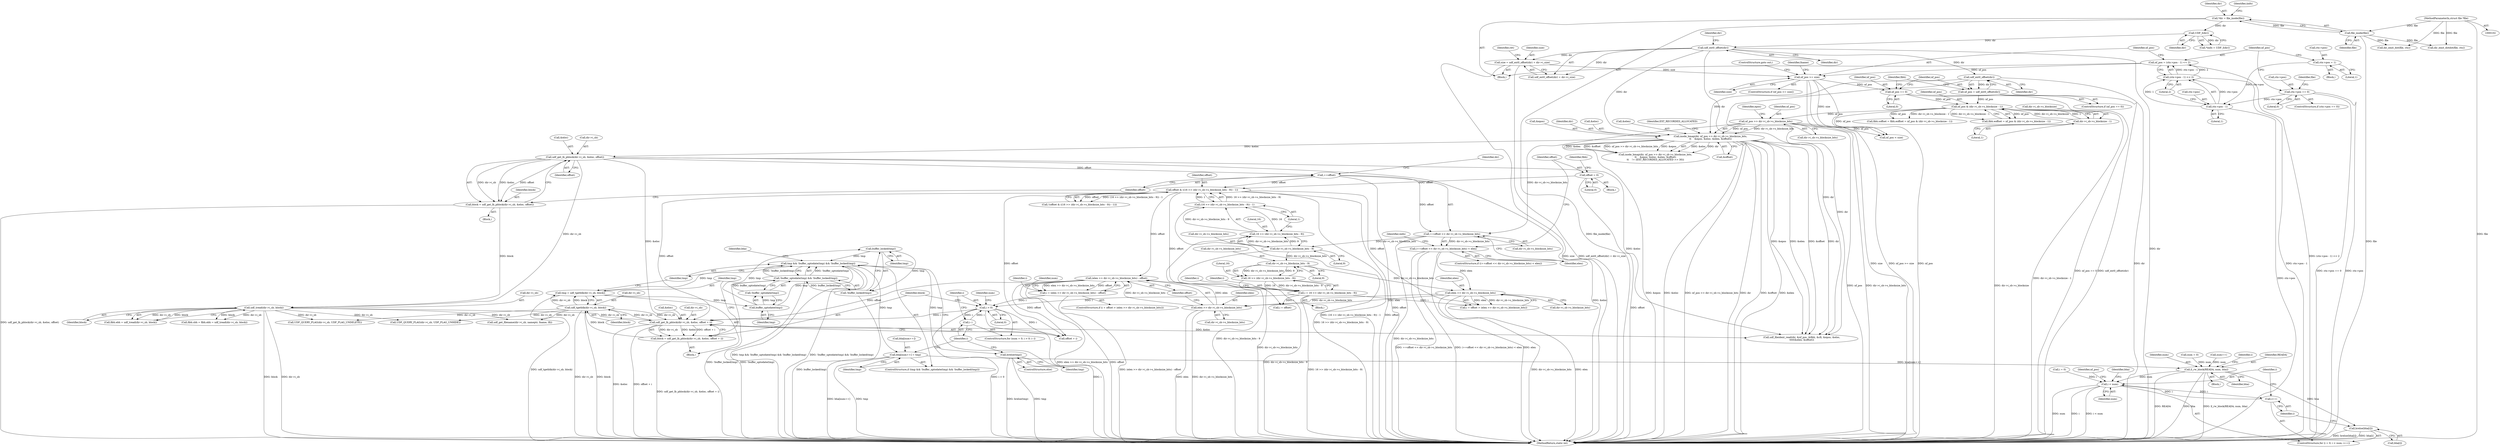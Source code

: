 digraph "0_linux_0e5cc9a40ada6046e6bc3bdfcd0c0d7e4b706b14@pointer" {
"1000421" [label="(Call,buffer_locked(tmp))"];
"1000418" [label="(Call,buffer_uptodate(tmp))"];
"1000406" [label="(Call,tmp = udf_tgetblk(dir->i_sb, block))"];
"1000408" [label="(Call,udf_tgetblk(dir->i_sb, block))"];
"1000397" [label="(Call,udf_get_lb_pblock(dir->i_sb, &eloc, offset + i))"];
"1000324" [label="(Call,udf_tread(dir->i_sb, block))"];
"1000265" [label="(Call,udf_get_lb_pblock(dir->i_sb, &eloc, offset))"];
"1000237" [label="(Call,inode_bmap(dir, nf_pos >> dir->i_sb->s_blocksize_bits,\n\t\t    &epos, &eloc, &elen, &offset))"];
"1000209" [label="(Call,udf_ext0_offset(dir))"];
"1000137" [label="(Call,udf_ext0_offset(dir))"];
"1000114" [label="(Call,UDF_I(dir))"];
"1000107" [label="(Call,*dir = file_inode(file))"];
"1000109" [label="(Call,file_inode(file))"];
"1000103" [label="(MethodParameterIn,struct file *file)"];
"1000239" [label="(Call,nf_pos >> dir->i_sb->s_blocksize_bits)"];
"1000219" [label="(Call,nf_pos & (dir->i_sb->s_blocksize - 1))"];
"1000207" [label="(Call,nf_pos = udf_ext0_offset(dir))"];
"1000204" [label="(Call,nf_pos == 0)"];
"1000185" [label="(Call,nf_pos >= size)"];
"1000175" [label="(Call,nf_pos = (ctx->pos - 1) << 2)"];
"1000177" [label="(Call,(ctx->pos - 1) << 2)"];
"1000178" [label="(Call,ctx->pos - 1)"];
"1000157" [label="(Call,ctx->pos == 0)"];
"1000170" [label="(Call,ctx->pos = 1)"];
"1000134" [label="(Call,size = udf_ext0_offset(dir) + dir->i_size)"];
"1000221" [label="(Call,dir->i_sb->s_blocksize - 1)"];
"1000263" [label="(Call,block = udf_get_lb_pblock(dir->i_sb, &eloc, offset))"];
"1000376" [label="(Call,(elen >> dir->i_sb->s_blocksize_bits) - offset)"];
"1000377" [label="(Call,elen >> dir->i_sb->s_blocksize_bits)"];
"1000367" [label="(Call,elen >> dir->i_sb->s_blocksize_bits)"];
"1000273" [label="(Call,(++offset << dir->i_sb->s_blocksize_bits) < elen)"];
"1000274" [label="(Call,++offset << dir->i_sb->s_blocksize_bits)"];
"1000275" [label="(Call,++offset)"];
"1000355" [label="(Call,dir->i_sb->s_blocksize_bits - 9)"];
"1000342" [label="(Call,dir->i_sb->s_blocksize_bits - 9)"];
"1000337" [label="(Call,offset & ((16 >> (dir->i_sb->s_blocksize_bits - 9)) - 1))"];
"1000311" [label="(Call,offset = 0)"];
"1000339" [label="(Call,(16 >> (dir->i_sb->s_blocksize_bits - 9)) - 1)"];
"1000340" [label="(Call,16 >> (dir->i_sb->s_blocksize_bits - 9))"];
"1000389" [label="(Call,i > 0)"];
"1000374" [label="(Call,i = (elen >> dir->i_sb->s_blocksize_bits) - offset)"];
"1000392" [label="(Call,i--)"];
"1000351" [label="(Call,i = 16 >> (dir->i_sb->s_blocksize_bits - 9))"];
"1000353" [label="(Call,16 >> (dir->i_sb->s_blocksize_bits - 9))"];
"1000395" [label="(Call,block = udf_get_lb_pblock(dir->i_sb, &eloc, offset + i))"];
"1000414" [label="(Call,tmp && !buffer_uptodate(tmp) && !buffer_locked(tmp))"];
"1000423" [label="(Call,bha[num++] = tmp)"];
"1000435" [label="(Call,ll_rw_block(READA, num, bha))"];
"1000443" [label="(Call,i < num)"];
"1000446" [label="(Call,i++)"];
"1000448" [label="(Call,brelse(bha[i]))"];
"1000430" [label="(Call,brelse(tmp))"];
"1000420" [label="(Call,!buffer_locked(tmp))"];
"1000416" [label="(Call,!buffer_uptodate(tmp) && !buffer_locked(tmp))"];
"1000108" [label="(Identifier,dir)"];
"1000365" [label="(Identifier,i)"];
"1000265" [label="(Call,udf_get_lb_pblock(dir->i_sb, &eloc, offset))"];
"1000109" [label="(Call,file_inode(file))"];
"1000274" [label="(Call,++offset << dir->i_sb->s_blocksize_bits)"];
"1000453" [label="(Call,nf_pos < size)"];
"1000391" [label="(Literal,0)"];
"1000401" [label="(Call,&eloc)"];
"1000340" [label="(Call,16 >> (dir->i_sb->s_blocksize_bits - 9))"];
"1000469" [label="(Call,udf_fileident_read(dir, &nf_pos, &fibh, &cfi, &epos, &eloc,\n\t\t\t\t\t&elen, &offset))"];
"1000114" [label="(Call,UDF_I(dir))"];
"1000375" [label="(Identifier,i)"];
"1000449" [label="(Call,bha[i])"];
"1000207" [label="(Call,nf_pos = udf_ext0_offset(dir))"];
"1000362" [label="(ControlStructure,if (i + offset > (elen >> dir->i_sb->s_blocksize_bits)))"];
"1000363" [label="(Call,i + offset > (elen >> dir->i_sb->s_blocksize_bits))"];
"1000376" [label="(Call,(elen >> dir->i_sb->s_blocksize_bits) - offset)"];
"1000137" [label="(Call,udf_ext0_offset(dir))"];
"1000176" [label="(Identifier,nf_pos)"];
"1000187" [label="(Identifier,size)"];
"1000377" [label="(Call,elen >> dir->i_sb->s_blocksize_bits)"];
"1000175" [label="(Call,nf_pos = (ctx->pos - 1) << 2)"];
"1000352" [label="(Identifier,i)"];
"1000161" [label="(Literal,0)"];
"1000158" [label="(Call,ctx->pos)"];
"1000313" [label="(Literal,0)"];
"1000415" [label="(Identifier,tmp)"];
"1000336" [label="(Call,!(offset & ((16 >> (dir->i_sb->s_blocksize_bits - 9)) - 1)))"];
"1000403" [label="(Call,offset + i)"];
"1000271" [label="(Identifier,offset)"];
"1000134" [label="(Call,size = udf_ext0_offset(dir) + dir->i_size)"];
"1000444" [label="(Identifier,i)"];
"1000103" [label="(MethodParameterIn,struct file *file)"];
"1000162" [label="(Block,)"];
"1000436" [label="(Identifier,READA)"];
"1000188" [label="(ControlStructure,goto out;)"];
"1000361" [label="(Literal,9)"];
"1000433" [label="(Identifier,num)"];
"1000206" [label="(Literal,0)"];
"1000418" [label="(Call,buffer_uptodate(tmp))"];
"1000437" [label="(Identifier,num)"];
"1000277" [label="(Call,dir->i_sb->s_blocksize_bits)"];
"1000454" [label="(Identifier,nf_pos)"];
"1000204" [label="(Call,nf_pos == 0)"];
"1000182" [label="(Literal,1)"];
"1000179" [label="(Call,ctx->pos)"];
"1000421" [label="(Call,buffer_locked(tmp))"];
"1000435" [label="(Call,ll_rw_block(READA, num, bha))"];
"1000587" [label="(Call,UDF_QUERY_FLAG(dir->i_sb, UDF_FLAG_UNDELETE))"];
"1000136" [label="(Call,udf_ext0_offset(dir) + dir->i_size)"];
"1000356" [label="(Call,dir->i_sb->s_blocksize_bits)"];
"1000266" [label="(Call,dir->i_sb)"];
"1000275" [label="(Call,++offset)"];
"1000205" [label="(Identifier,nf_pos)"];
"1000174" [label="(Literal,1)"];
"1000354" [label="(Literal,16)"];
"1000413" [label="(ControlStructure,if (tmp && !buffer_uptodate(tmp) && !buffer_locked(tmp)))"];
"1000236" [label="(Call,inode_bmap(dir, nf_pos >> dir->i_sb->s_blocksize_bits,\n\t\t    &epos, &eloc, &elen, &offset)\n\t\t    != (EXT_RECORDED_ALLOCATED >> 30))"];
"1000311" [label="(Call,offset = 0)"];
"1000178" [label="(Call,ctx->pos - 1)"];
"1000255" [label="(Identifier,EXT_RECORDED_ALLOCATED)"];
"1000422" [label="(Identifier,tmp)"];
"1000428" [label="(Identifier,tmp)"];
"1000434" [label="(Block,)"];
"1000389" [label="(Call,i > 0)"];
"1000112" [label="(Call,*iinfo = UDF_I(dir))"];
"1000227" [label="(Literal,1)"];
"1000450" [label="(Identifier,bha)"];
"1000349" [label="(Literal,1)"];
"1000246" [label="(Call,&epos)"];
"1000165" [label="(Call,dir_emit_dot(file, ctx))"];
"1000238" [label="(Identifier,dir)"];
"1000222" [label="(Call,dir->i_sb->s_blocksize)"];
"1000353" [label="(Call,16 >> (dir->i_sb->s_blocksize_bits - 9))"];
"1000697" [label="(MethodReturn,static int)"];
"1000234" [label="(Block,)"];
"1000209" [label="(Call,udf_ext0_offset(dir))"];
"1000351" [label="(Call,i = 16 >> (dir->i_sb->s_blocksize_bits - 9))"];
"1000393" [label="(Identifier,i)"];
"1000430" [label="(Call,brelse(tmp))"];
"1000386" [label="(Call,num = 0)"];
"1000105" [label="(Block,)"];
"1000140" [label="(Identifier,dir)"];
"1000438" [label="(Identifier,bha)"];
"1000448" [label="(Call,brelse(bha[i]))"];
"1000417" [label="(Call,!buffer_uptodate(tmp))"];
"1000446" [label="(Call,i++)"];
"1000324" [label="(Call,udf_tread(dir->i_sb, block))"];
"1000385" [label="(ControlStructure,for (num = 0; i > 0; i--))"];
"1000184" [label="(ControlStructure,if (nf_pos >= size))"];
"1000312" [label="(Identifier,offset)"];
"1000439" [label="(ControlStructure,for (i = 0; i < num; i++))"];
"1000443" [label="(Call,i < num)"];
"1000395" [label="(Call,block = udf_get_lb_pblock(dir->i_sb, &eloc, offset + i))"];
"1000368" [label="(Identifier,elen)"];
"1000355" [label="(Call,dir->i_sb->s_blocksize_bits - 9)"];
"1000279" [label="(Identifier,dir)"];
"1000392" [label="(Call,i--)"];
"1000221" [label="(Call,dir->i_sb->s_blocksize - 1)"];
"1000151" [label="(Identifier,ret)"];
"1000237" [label="(Call,inode_bmap(dir, nf_pos >> dir->i_sb->s_blocksize_bits,\n\t\t    &epos, &eloc, &elen, &offset))"];
"1000264" [label="(Identifier,block)"];
"1000115" [label="(Identifier,dir)"];
"1000110" [label="(Identifier,file)"];
"1000425" [label="(Identifier,bha)"];
"1000166" [label="(Identifier,file)"];
"1000325" [label="(Call,dir->i_sb)"];
"1000426" [label="(Call,num++)"];
"1000240" [label="(Identifier,nf_pos)"];
"1000113" [label="(Identifier,iinfo)"];
"1000396" [label="(Identifier,block)"];
"1000328" [label="(Identifier,block)"];
"1000276" [label="(Identifier,offset)"];
"1000407" [label="(Identifier,tmp)"];
"1000379" [label="(Call,dir->i_sb->s_blocksize_bits)"];
"1000387" [label="(Identifier,num)"];
"1000190" [label="(Identifier,fname)"];
"1000431" [label="(Identifier,tmp)"];
"1000408" [label="(Call,udf_tgetblk(dir->i_sb, block))"];
"1000208" [label="(Identifier,nf_pos)"];
"1000186" [label="(Identifier,nf_pos)"];
"1000320" [label="(Call,fibh.ebh = udf_tread(dir->i_sb, block))"];
"1000156" [label="(ControlStructure,if (ctx->pos == 0))"];
"1000419" [label="(Identifier,tmp)"];
"1000342" [label="(Call,dir->i_sb->s_blocksize_bits - 9)"];
"1000211" [label="(Call,fibh.soffset = fibh.eoffset = nf_pos & (dir->i_sb->s_blocksize - 1))"];
"1000406" [label="(Call,tmp = udf_tgetblk(dir->i_sb, block))"];
"1000263" [label="(Call,block = udf_get_lb_pblock(dir->i_sb, &eloc, offset))"];
"1000241" [label="(Call,dir->i_sb->s_blocksize_bits)"];
"1000272" [label="(ControlStructure,if ((++offset << dir->i_sb->s_blocksize_bits) < elen))"];
"1000626" [label="(Call,udf_get_filename(dir->i_sb, nameptr, fname, lfi))"];
"1000239" [label="(Call,nf_pos >> dir->i_sb->s_blocksize_bits)"];
"1000183" [label="(Literal,2)"];
"1000348" [label="(Literal,9)"];
"1000210" [label="(Identifier,dir)"];
"1000310" [label="(Block,)"];
"1000107" [label="(Call,*dir = file_inode(file))"];
"1000185" [label="(Call,nf_pos >= size)"];
"1000364" [label="(Call,i + offset)"];
"1000203" [label="(ControlStructure,if (nf_pos == 0))"];
"1000252" [label="(Call,&offset)"];
"1000177" [label="(Call,(ctx->pos - 1) << 2)"];
"1000423" [label="(Call,bha[num++] = tmp)"];
"1000397" [label="(Call,udf_get_lb_pblock(dir->i_sb, &eloc, offset + i))"];
"1000316" [label="(Call,fibh.sbh = fibh.ebh = udf_tread(dir->i_sb, block))"];
"1000171" [label="(Call,ctx->pos)"];
"1000248" [label="(Call,&eloc)"];
"1000429" [label="(ControlStructure,else)"];
"1000338" [label="(Identifier,offset)"];
"1000619" [label="(Call,dir_emit_dotdot(file, ctx))"];
"1000420" [label="(Call,!buffer_locked(tmp))"];
"1000343" [label="(Call,dir->i_sb->s_blocksize_bits)"];
"1000247" [label="(Identifier,epos)"];
"1000394" [label="(Block,)"];
"1000138" [label="(Identifier,dir)"];
"1000219" [label="(Call,nf_pos & (dir->i_sb->s_blocksize - 1))"];
"1000220" [label="(Identifier,nf_pos)"];
"1000170" [label="(Call,ctx->pos = 1)"];
"1000157" [label="(Call,ctx->pos == 0)"];
"1000604" [label="(Call,UDF_QUERY_FLAG(dir->i_sb, UDF_FLAG_UNHIDE))"];
"1000447" [label="(Identifier,i)"];
"1000369" [label="(Call,dir->i_sb->s_blocksize_bits)"];
"1000213" [label="(Identifier,fibh)"];
"1000440" [label="(Call,i = 0)"];
"1000135" [label="(Identifier,size)"];
"1000424" [label="(Call,bha[num++])"];
"1000398" [label="(Call,dir->i_sb)"];
"1000318" [label="(Identifier,fibh)"];
"1000441" [label="(Identifier,i)"];
"1000390" [label="(Identifier,i)"];
"1000269" [label="(Call,&eloc)"];
"1000367" [label="(Call,elen >> dir->i_sb->s_blocksize_bits)"];
"1000282" [label="(Identifier,elen)"];
"1000287" [label="(Identifier,iinfo)"];
"1000339" [label="(Call,(16 >> (dir->i_sb->s_blocksize_bits - 9)) - 1)"];
"1000350" [label="(Block,)"];
"1000273" [label="(Call,(++offset << dir->i_sb->s_blocksize_bits) < elen)"];
"1000378" [label="(Identifier,elen)"];
"1000445" [label="(Identifier,num)"];
"1000337" [label="(Call,offset & ((16 >> (dir->i_sb->s_blocksize_bits - 9)) - 1))"];
"1000414" [label="(Call,tmp && !buffer_uptodate(tmp) && !buffer_locked(tmp))"];
"1000341" [label="(Literal,16)"];
"1000384" [label="(Identifier,offset)"];
"1000250" [label="(Call,&elen)"];
"1000416" [label="(Call,!buffer_uptodate(tmp) && !buffer_locked(tmp))"];
"1000412" [label="(Identifier,block)"];
"1000409" [label="(Call,dir->i_sb)"];
"1000215" [label="(Call,fibh.eoffset = nf_pos & (dir->i_sb->s_blocksize - 1))"];
"1000374" [label="(Call,i = (elen >> dir->i_sb->s_blocksize_bits) - offset)"];
"1000421" -> "1000420"  [label="AST: "];
"1000421" -> "1000422"  [label="CFG: "];
"1000422" -> "1000421"  [label="AST: "];
"1000420" -> "1000421"  [label="CFG: "];
"1000421" -> "1000414"  [label="DDG: tmp"];
"1000421" -> "1000420"  [label="DDG: tmp"];
"1000418" -> "1000421"  [label="DDG: tmp"];
"1000418" -> "1000417"  [label="AST: "];
"1000418" -> "1000419"  [label="CFG: "];
"1000419" -> "1000418"  [label="AST: "];
"1000417" -> "1000418"  [label="CFG: "];
"1000418" -> "1000414"  [label="DDG: tmp"];
"1000418" -> "1000417"  [label="DDG: tmp"];
"1000406" -> "1000418"  [label="DDG: tmp"];
"1000406" -> "1000394"  [label="AST: "];
"1000406" -> "1000408"  [label="CFG: "];
"1000407" -> "1000406"  [label="AST: "];
"1000408" -> "1000406"  [label="AST: "];
"1000415" -> "1000406"  [label="CFG: "];
"1000406" -> "1000697"  [label="DDG: udf_tgetblk(dir->i_sb, block)"];
"1000408" -> "1000406"  [label="DDG: dir->i_sb"];
"1000408" -> "1000406"  [label="DDG: block"];
"1000406" -> "1000414"  [label="DDG: tmp"];
"1000408" -> "1000412"  [label="CFG: "];
"1000409" -> "1000408"  [label="AST: "];
"1000412" -> "1000408"  [label="AST: "];
"1000408" -> "1000697"  [label="DDG: dir->i_sb"];
"1000408" -> "1000697"  [label="DDG: block"];
"1000408" -> "1000397"  [label="DDG: dir->i_sb"];
"1000397" -> "1000408"  [label="DDG: dir->i_sb"];
"1000395" -> "1000408"  [label="DDG: block"];
"1000408" -> "1000587"  [label="DDG: dir->i_sb"];
"1000408" -> "1000604"  [label="DDG: dir->i_sb"];
"1000408" -> "1000626"  [label="DDG: dir->i_sb"];
"1000397" -> "1000395"  [label="AST: "];
"1000397" -> "1000403"  [label="CFG: "];
"1000398" -> "1000397"  [label="AST: "];
"1000401" -> "1000397"  [label="AST: "];
"1000403" -> "1000397"  [label="AST: "];
"1000395" -> "1000397"  [label="CFG: "];
"1000397" -> "1000697"  [label="DDG: &eloc"];
"1000397" -> "1000697"  [label="DDG: offset + i"];
"1000397" -> "1000395"  [label="DDG: dir->i_sb"];
"1000397" -> "1000395"  [label="DDG: &eloc"];
"1000397" -> "1000395"  [label="DDG: offset + i"];
"1000324" -> "1000397"  [label="DDG: dir->i_sb"];
"1000265" -> "1000397"  [label="DDG: &eloc"];
"1000376" -> "1000397"  [label="DDG: offset"];
"1000337" -> "1000397"  [label="DDG: offset"];
"1000389" -> "1000397"  [label="DDG: i"];
"1000397" -> "1000469"  [label="DDG: &eloc"];
"1000324" -> "1000320"  [label="AST: "];
"1000324" -> "1000328"  [label="CFG: "];
"1000325" -> "1000324"  [label="AST: "];
"1000328" -> "1000324"  [label="AST: "];
"1000320" -> "1000324"  [label="CFG: "];
"1000324" -> "1000697"  [label="DDG: block"];
"1000324" -> "1000697"  [label="DDG: dir->i_sb"];
"1000324" -> "1000316"  [label="DDG: dir->i_sb"];
"1000324" -> "1000316"  [label="DDG: block"];
"1000324" -> "1000320"  [label="DDG: dir->i_sb"];
"1000324" -> "1000320"  [label="DDG: block"];
"1000265" -> "1000324"  [label="DDG: dir->i_sb"];
"1000263" -> "1000324"  [label="DDG: block"];
"1000324" -> "1000587"  [label="DDG: dir->i_sb"];
"1000324" -> "1000604"  [label="DDG: dir->i_sb"];
"1000324" -> "1000626"  [label="DDG: dir->i_sb"];
"1000265" -> "1000263"  [label="AST: "];
"1000265" -> "1000271"  [label="CFG: "];
"1000266" -> "1000265"  [label="AST: "];
"1000269" -> "1000265"  [label="AST: "];
"1000271" -> "1000265"  [label="AST: "];
"1000263" -> "1000265"  [label="CFG: "];
"1000265" -> "1000697"  [label="DDG: &eloc"];
"1000265" -> "1000263"  [label="DDG: dir->i_sb"];
"1000265" -> "1000263"  [label="DDG: &eloc"];
"1000265" -> "1000263"  [label="DDG: offset"];
"1000237" -> "1000265"  [label="DDG: &eloc"];
"1000265" -> "1000275"  [label="DDG: offset"];
"1000265" -> "1000469"  [label="DDG: &eloc"];
"1000237" -> "1000236"  [label="AST: "];
"1000237" -> "1000252"  [label="CFG: "];
"1000238" -> "1000237"  [label="AST: "];
"1000239" -> "1000237"  [label="AST: "];
"1000246" -> "1000237"  [label="AST: "];
"1000248" -> "1000237"  [label="AST: "];
"1000250" -> "1000237"  [label="AST: "];
"1000252" -> "1000237"  [label="AST: "];
"1000255" -> "1000237"  [label="CFG: "];
"1000237" -> "1000697"  [label="DDG: &eloc"];
"1000237" -> "1000697"  [label="DDG: nf_pos >> dir->i_sb->s_blocksize_bits"];
"1000237" -> "1000697"  [label="DDG: dir"];
"1000237" -> "1000697"  [label="DDG: &offset"];
"1000237" -> "1000697"  [label="DDG: &elen"];
"1000237" -> "1000697"  [label="DDG: &epos"];
"1000237" -> "1000236"  [label="DDG: &eloc"];
"1000237" -> "1000236"  [label="DDG: dir"];
"1000237" -> "1000236"  [label="DDG: &elen"];
"1000237" -> "1000236"  [label="DDG: &offset"];
"1000237" -> "1000236"  [label="DDG: nf_pos >> dir->i_sb->s_blocksize_bits"];
"1000237" -> "1000236"  [label="DDG: &epos"];
"1000209" -> "1000237"  [label="DDG: dir"];
"1000137" -> "1000237"  [label="DDG: dir"];
"1000239" -> "1000237"  [label="DDG: nf_pos"];
"1000239" -> "1000237"  [label="DDG: dir->i_sb->s_blocksize_bits"];
"1000237" -> "1000469"  [label="DDG: dir"];
"1000237" -> "1000469"  [label="DDG: &epos"];
"1000237" -> "1000469"  [label="DDG: &elen"];
"1000237" -> "1000469"  [label="DDG: &offset"];
"1000209" -> "1000207"  [label="AST: "];
"1000209" -> "1000210"  [label="CFG: "];
"1000210" -> "1000209"  [label="AST: "];
"1000207" -> "1000209"  [label="CFG: "];
"1000209" -> "1000697"  [label="DDG: dir"];
"1000209" -> "1000207"  [label="DDG: dir"];
"1000137" -> "1000209"  [label="DDG: dir"];
"1000209" -> "1000469"  [label="DDG: dir"];
"1000137" -> "1000136"  [label="AST: "];
"1000137" -> "1000138"  [label="CFG: "];
"1000138" -> "1000137"  [label="AST: "];
"1000140" -> "1000137"  [label="CFG: "];
"1000137" -> "1000697"  [label="DDG: dir"];
"1000137" -> "1000134"  [label="DDG: dir"];
"1000137" -> "1000136"  [label="DDG: dir"];
"1000114" -> "1000137"  [label="DDG: dir"];
"1000137" -> "1000469"  [label="DDG: dir"];
"1000114" -> "1000112"  [label="AST: "];
"1000114" -> "1000115"  [label="CFG: "];
"1000115" -> "1000114"  [label="AST: "];
"1000112" -> "1000114"  [label="CFG: "];
"1000114" -> "1000112"  [label="DDG: dir"];
"1000107" -> "1000114"  [label="DDG: dir"];
"1000107" -> "1000105"  [label="AST: "];
"1000107" -> "1000109"  [label="CFG: "];
"1000108" -> "1000107"  [label="AST: "];
"1000109" -> "1000107"  [label="AST: "];
"1000113" -> "1000107"  [label="CFG: "];
"1000107" -> "1000697"  [label="DDG: file_inode(file)"];
"1000109" -> "1000107"  [label="DDG: file"];
"1000109" -> "1000110"  [label="CFG: "];
"1000110" -> "1000109"  [label="AST: "];
"1000109" -> "1000697"  [label="DDG: file"];
"1000103" -> "1000109"  [label="DDG: file"];
"1000109" -> "1000165"  [label="DDG: file"];
"1000109" -> "1000619"  [label="DDG: file"];
"1000103" -> "1000102"  [label="AST: "];
"1000103" -> "1000697"  [label="DDG: file"];
"1000103" -> "1000165"  [label="DDG: file"];
"1000103" -> "1000619"  [label="DDG: file"];
"1000239" -> "1000241"  [label="CFG: "];
"1000240" -> "1000239"  [label="AST: "];
"1000241" -> "1000239"  [label="AST: "];
"1000247" -> "1000239"  [label="CFG: "];
"1000239" -> "1000697"  [label="DDG: nf_pos"];
"1000239" -> "1000697"  [label="DDG: dir->i_sb->s_blocksize_bits"];
"1000219" -> "1000239"  [label="DDG: nf_pos"];
"1000239" -> "1000274"  [label="DDG: dir->i_sb->s_blocksize_bits"];
"1000239" -> "1000453"  [label="DDG: nf_pos"];
"1000219" -> "1000215"  [label="AST: "];
"1000219" -> "1000221"  [label="CFG: "];
"1000220" -> "1000219"  [label="AST: "];
"1000221" -> "1000219"  [label="AST: "];
"1000215" -> "1000219"  [label="CFG: "];
"1000219" -> "1000697"  [label="DDG: dir->i_sb->s_blocksize - 1"];
"1000219" -> "1000211"  [label="DDG: nf_pos"];
"1000219" -> "1000211"  [label="DDG: dir->i_sb->s_blocksize - 1"];
"1000219" -> "1000215"  [label="DDG: nf_pos"];
"1000219" -> "1000215"  [label="DDG: dir->i_sb->s_blocksize - 1"];
"1000207" -> "1000219"  [label="DDG: nf_pos"];
"1000204" -> "1000219"  [label="DDG: nf_pos"];
"1000221" -> "1000219"  [label="DDG: dir->i_sb->s_blocksize"];
"1000221" -> "1000219"  [label="DDG: 1"];
"1000219" -> "1000453"  [label="DDG: nf_pos"];
"1000207" -> "1000203"  [label="AST: "];
"1000208" -> "1000207"  [label="AST: "];
"1000213" -> "1000207"  [label="CFG: "];
"1000207" -> "1000697"  [label="DDG: udf_ext0_offset(dir)"];
"1000204" -> "1000203"  [label="AST: "];
"1000204" -> "1000206"  [label="CFG: "];
"1000205" -> "1000204"  [label="AST: "];
"1000206" -> "1000204"  [label="AST: "];
"1000208" -> "1000204"  [label="CFG: "];
"1000213" -> "1000204"  [label="CFG: "];
"1000204" -> "1000697"  [label="DDG: nf_pos == 0"];
"1000185" -> "1000204"  [label="DDG: nf_pos"];
"1000185" -> "1000184"  [label="AST: "];
"1000185" -> "1000187"  [label="CFG: "];
"1000186" -> "1000185"  [label="AST: "];
"1000187" -> "1000185"  [label="AST: "];
"1000188" -> "1000185"  [label="CFG: "];
"1000190" -> "1000185"  [label="CFG: "];
"1000185" -> "1000697"  [label="DDG: nf_pos"];
"1000185" -> "1000697"  [label="DDG: size"];
"1000185" -> "1000697"  [label="DDG: nf_pos >= size"];
"1000175" -> "1000185"  [label="DDG: nf_pos"];
"1000134" -> "1000185"  [label="DDG: size"];
"1000185" -> "1000453"  [label="DDG: size"];
"1000175" -> "1000105"  [label="AST: "];
"1000175" -> "1000177"  [label="CFG: "];
"1000176" -> "1000175"  [label="AST: "];
"1000177" -> "1000175"  [label="AST: "];
"1000186" -> "1000175"  [label="CFG: "];
"1000175" -> "1000697"  [label="DDG: (ctx->pos - 1) << 2"];
"1000177" -> "1000175"  [label="DDG: ctx->pos - 1"];
"1000177" -> "1000175"  [label="DDG: 2"];
"1000177" -> "1000183"  [label="CFG: "];
"1000178" -> "1000177"  [label="AST: "];
"1000183" -> "1000177"  [label="AST: "];
"1000177" -> "1000697"  [label="DDG: ctx->pos - 1"];
"1000178" -> "1000177"  [label="DDG: ctx->pos"];
"1000178" -> "1000177"  [label="DDG: 1"];
"1000178" -> "1000182"  [label="CFG: "];
"1000179" -> "1000178"  [label="AST: "];
"1000182" -> "1000178"  [label="AST: "];
"1000183" -> "1000178"  [label="CFG: "];
"1000178" -> "1000697"  [label="DDG: ctx->pos"];
"1000157" -> "1000178"  [label="DDG: ctx->pos"];
"1000170" -> "1000178"  [label="DDG: ctx->pos"];
"1000157" -> "1000156"  [label="AST: "];
"1000157" -> "1000161"  [label="CFG: "];
"1000158" -> "1000157"  [label="AST: "];
"1000161" -> "1000157"  [label="AST: "];
"1000166" -> "1000157"  [label="CFG: "];
"1000176" -> "1000157"  [label="CFG: "];
"1000157" -> "1000697"  [label="DDG: ctx->pos == 0"];
"1000157" -> "1000697"  [label="DDG: ctx->pos"];
"1000170" -> "1000162"  [label="AST: "];
"1000170" -> "1000174"  [label="CFG: "];
"1000171" -> "1000170"  [label="AST: "];
"1000174" -> "1000170"  [label="AST: "];
"1000176" -> "1000170"  [label="CFG: "];
"1000134" -> "1000105"  [label="AST: "];
"1000134" -> "1000136"  [label="CFG: "];
"1000135" -> "1000134"  [label="AST: "];
"1000136" -> "1000134"  [label="AST: "];
"1000151" -> "1000134"  [label="CFG: "];
"1000134" -> "1000697"  [label="DDG: size"];
"1000134" -> "1000697"  [label="DDG: udf_ext0_offset(dir) + dir->i_size"];
"1000221" -> "1000227"  [label="CFG: "];
"1000222" -> "1000221"  [label="AST: "];
"1000227" -> "1000221"  [label="AST: "];
"1000221" -> "1000697"  [label="DDG: dir->i_sb->s_blocksize"];
"1000263" -> "1000234"  [label="AST: "];
"1000264" -> "1000263"  [label="AST: "];
"1000276" -> "1000263"  [label="CFG: "];
"1000263" -> "1000697"  [label="DDG: udf_get_lb_pblock(dir->i_sb, &eloc, offset)"];
"1000376" -> "1000374"  [label="AST: "];
"1000376" -> "1000384"  [label="CFG: "];
"1000377" -> "1000376"  [label="AST: "];
"1000384" -> "1000376"  [label="AST: "];
"1000374" -> "1000376"  [label="CFG: "];
"1000376" -> "1000697"  [label="DDG: elen >> dir->i_sb->s_blocksize_bits"];
"1000376" -> "1000697"  [label="DDG: offset"];
"1000376" -> "1000374"  [label="DDG: elen >> dir->i_sb->s_blocksize_bits"];
"1000376" -> "1000374"  [label="DDG: offset"];
"1000377" -> "1000376"  [label="DDG: elen"];
"1000377" -> "1000376"  [label="DDG: dir->i_sb->s_blocksize_bits"];
"1000337" -> "1000376"  [label="DDG: offset"];
"1000376" -> "1000403"  [label="DDG: offset"];
"1000377" -> "1000379"  [label="CFG: "];
"1000378" -> "1000377"  [label="AST: "];
"1000379" -> "1000377"  [label="AST: "];
"1000384" -> "1000377"  [label="CFG: "];
"1000377" -> "1000697"  [label="DDG: dir->i_sb->s_blocksize_bits"];
"1000377" -> "1000697"  [label="DDG: elen"];
"1000367" -> "1000377"  [label="DDG: elen"];
"1000367" -> "1000377"  [label="DDG: dir->i_sb->s_blocksize_bits"];
"1000367" -> "1000363"  [label="AST: "];
"1000367" -> "1000369"  [label="CFG: "];
"1000368" -> "1000367"  [label="AST: "];
"1000369" -> "1000367"  [label="AST: "];
"1000363" -> "1000367"  [label="CFG: "];
"1000367" -> "1000697"  [label="DDG: dir->i_sb->s_blocksize_bits"];
"1000367" -> "1000697"  [label="DDG: elen"];
"1000367" -> "1000363"  [label="DDG: elen"];
"1000367" -> "1000363"  [label="DDG: dir->i_sb->s_blocksize_bits"];
"1000273" -> "1000367"  [label="DDG: elen"];
"1000355" -> "1000367"  [label="DDG: dir->i_sb->s_blocksize_bits"];
"1000273" -> "1000272"  [label="AST: "];
"1000273" -> "1000282"  [label="CFG: "];
"1000274" -> "1000273"  [label="AST: "];
"1000282" -> "1000273"  [label="AST: "];
"1000287" -> "1000273"  [label="CFG: "];
"1000312" -> "1000273"  [label="CFG: "];
"1000273" -> "1000697"  [label="DDG: elen"];
"1000273" -> "1000697"  [label="DDG: ++offset << dir->i_sb->s_blocksize_bits"];
"1000273" -> "1000697"  [label="DDG: (++offset << dir->i_sb->s_blocksize_bits) < elen"];
"1000274" -> "1000273"  [label="DDG: dir->i_sb->s_blocksize_bits"];
"1000274" -> "1000277"  [label="CFG: "];
"1000275" -> "1000274"  [label="AST: "];
"1000277" -> "1000274"  [label="AST: "];
"1000282" -> "1000274"  [label="CFG: "];
"1000274" -> "1000697"  [label="DDG: dir->i_sb->s_blocksize_bits"];
"1000275" -> "1000274"  [label="DDG: offset"];
"1000274" -> "1000342"  [label="DDG: dir->i_sb->s_blocksize_bits"];
"1000275" -> "1000276"  [label="CFG: "];
"1000276" -> "1000275"  [label="AST: "];
"1000279" -> "1000275"  [label="CFG: "];
"1000275" -> "1000697"  [label="DDG: offset"];
"1000275" -> "1000337"  [label="DDG: offset"];
"1000355" -> "1000353"  [label="AST: "];
"1000355" -> "1000361"  [label="CFG: "];
"1000356" -> "1000355"  [label="AST: "];
"1000361" -> "1000355"  [label="AST: "];
"1000353" -> "1000355"  [label="CFG: "];
"1000355" -> "1000353"  [label="DDG: dir->i_sb->s_blocksize_bits"];
"1000355" -> "1000353"  [label="DDG: 9"];
"1000342" -> "1000355"  [label="DDG: dir->i_sb->s_blocksize_bits"];
"1000342" -> "1000340"  [label="AST: "];
"1000342" -> "1000348"  [label="CFG: "];
"1000343" -> "1000342"  [label="AST: "];
"1000348" -> "1000342"  [label="AST: "];
"1000340" -> "1000342"  [label="CFG: "];
"1000342" -> "1000697"  [label="DDG: dir->i_sb->s_blocksize_bits"];
"1000342" -> "1000340"  [label="DDG: dir->i_sb->s_blocksize_bits"];
"1000342" -> "1000340"  [label="DDG: 9"];
"1000337" -> "1000336"  [label="AST: "];
"1000337" -> "1000339"  [label="CFG: "];
"1000338" -> "1000337"  [label="AST: "];
"1000339" -> "1000337"  [label="AST: "];
"1000336" -> "1000337"  [label="CFG: "];
"1000337" -> "1000697"  [label="DDG: (16 >> (dir->i_sb->s_blocksize_bits - 9)) - 1"];
"1000337" -> "1000697"  [label="DDG: offset"];
"1000337" -> "1000336"  [label="DDG: offset"];
"1000337" -> "1000336"  [label="DDG: (16 >> (dir->i_sb->s_blocksize_bits - 9)) - 1"];
"1000311" -> "1000337"  [label="DDG: offset"];
"1000339" -> "1000337"  [label="DDG: 16 >> (dir->i_sb->s_blocksize_bits - 9)"];
"1000339" -> "1000337"  [label="DDG: 1"];
"1000337" -> "1000363"  [label="DDG: offset"];
"1000337" -> "1000364"  [label="DDG: offset"];
"1000337" -> "1000403"  [label="DDG: offset"];
"1000311" -> "1000310"  [label="AST: "];
"1000311" -> "1000313"  [label="CFG: "];
"1000312" -> "1000311"  [label="AST: "];
"1000313" -> "1000311"  [label="AST: "];
"1000318" -> "1000311"  [label="CFG: "];
"1000311" -> "1000697"  [label="DDG: offset"];
"1000339" -> "1000349"  [label="CFG: "];
"1000340" -> "1000339"  [label="AST: "];
"1000349" -> "1000339"  [label="AST: "];
"1000339" -> "1000697"  [label="DDG: 16 >> (dir->i_sb->s_blocksize_bits - 9)"];
"1000340" -> "1000339"  [label="DDG: 16"];
"1000340" -> "1000339"  [label="DDG: dir->i_sb->s_blocksize_bits - 9"];
"1000341" -> "1000340"  [label="AST: "];
"1000349" -> "1000340"  [label="CFG: "];
"1000340" -> "1000697"  [label="DDG: dir->i_sb->s_blocksize_bits - 9"];
"1000389" -> "1000385"  [label="AST: "];
"1000389" -> "1000391"  [label="CFG: "];
"1000390" -> "1000389"  [label="AST: "];
"1000391" -> "1000389"  [label="AST: "];
"1000396" -> "1000389"  [label="CFG: "];
"1000433" -> "1000389"  [label="CFG: "];
"1000389" -> "1000697"  [label="DDG: i > 0"];
"1000389" -> "1000697"  [label="DDG: i"];
"1000374" -> "1000389"  [label="DDG: i"];
"1000392" -> "1000389"  [label="DDG: i"];
"1000351" -> "1000389"  [label="DDG: i"];
"1000389" -> "1000392"  [label="DDG: i"];
"1000389" -> "1000403"  [label="DDG: i"];
"1000374" -> "1000362"  [label="AST: "];
"1000375" -> "1000374"  [label="AST: "];
"1000387" -> "1000374"  [label="CFG: "];
"1000374" -> "1000697"  [label="DDG: (elen >> dir->i_sb->s_blocksize_bits) - offset"];
"1000392" -> "1000385"  [label="AST: "];
"1000392" -> "1000393"  [label="CFG: "];
"1000393" -> "1000392"  [label="AST: "];
"1000390" -> "1000392"  [label="CFG: "];
"1000351" -> "1000350"  [label="AST: "];
"1000351" -> "1000353"  [label="CFG: "];
"1000352" -> "1000351"  [label="AST: "];
"1000353" -> "1000351"  [label="AST: "];
"1000365" -> "1000351"  [label="CFG: "];
"1000351" -> "1000697"  [label="DDG: 16 >> (dir->i_sb->s_blocksize_bits - 9)"];
"1000353" -> "1000351"  [label="DDG: 16"];
"1000353" -> "1000351"  [label="DDG: dir->i_sb->s_blocksize_bits - 9"];
"1000351" -> "1000363"  [label="DDG: i"];
"1000351" -> "1000364"  [label="DDG: i"];
"1000354" -> "1000353"  [label="AST: "];
"1000353" -> "1000697"  [label="DDG: dir->i_sb->s_blocksize_bits - 9"];
"1000395" -> "1000394"  [label="AST: "];
"1000396" -> "1000395"  [label="AST: "];
"1000407" -> "1000395"  [label="CFG: "];
"1000395" -> "1000697"  [label="DDG: udf_get_lb_pblock(dir->i_sb, &eloc, offset + i)"];
"1000414" -> "1000413"  [label="AST: "];
"1000414" -> "1000415"  [label="CFG: "];
"1000414" -> "1000416"  [label="CFG: "];
"1000415" -> "1000414"  [label="AST: "];
"1000416" -> "1000414"  [label="AST: "];
"1000425" -> "1000414"  [label="CFG: "];
"1000431" -> "1000414"  [label="CFG: "];
"1000414" -> "1000697"  [label="DDG: tmp && !buffer_uptodate(tmp) && !buffer_locked(tmp)"];
"1000414" -> "1000697"  [label="DDG: !buffer_uptodate(tmp) && !buffer_locked(tmp)"];
"1000416" -> "1000414"  [label="DDG: !buffer_uptodate(tmp)"];
"1000416" -> "1000414"  [label="DDG: !buffer_locked(tmp)"];
"1000414" -> "1000423"  [label="DDG: tmp"];
"1000414" -> "1000430"  [label="DDG: tmp"];
"1000423" -> "1000413"  [label="AST: "];
"1000423" -> "1000428"  [label="CFG: "];
"1000424" -> "1000423"  [label="AST: "];
"1000428" -> "1000423"  [label="AST: "];
"1000393" -> "1000423"  [label="CFG: "];
"1000423" -> "1000697"  [label="DDG: tmp"];
"1000423" -> "1000697"  [label="DDG: bha[num++]"];
"1000423" -> "1000435"  [label="DDG: bha[num++]"];
"1000435" -> "1000434"  [label="AST: "];
"1000435" -> "1000438"  [label="CFG: "];
"1000436" -> "1000435"  [label="AST: "];
"1000437" -> "1000435"  [label="AST: "];
"1000438" -> "1000435"  [label="AST: "];
"1000441" -> "1000435"  [label="CFG: "];
"1000435" -> "1000697"  [label="DDG: READA"];
"1000435" -> "1000697"  [label="DDG: bha"];
"1000435" -> "1000697"  [label="DDG: ll_rw_block(READA, num, bha)"];
"1000426" -> "1000435"  [label="DDG: num"];
"1000386" -> "1000435"  [label="DDG: num"];
"1000435" -> "1000443"  [label="DDG: num"];
"1000435" -> "1000448"  [label="DDG: bha"];
"1000443" -> "1000439"  [label="AST: "];
"1000443" -> "1000445"  [label="CFG: "];
"1000444" -> "1000443"  [label="AST: "];
"1000445" -> "1000443"  [label="AST: "];
"1000450" -> "1000443"  [label="CFG: "];
"1000454" -> "1000443"  [label="CFG: "];
"1000443" -> "1000697"  [label="DDG: i < num"];
"1000443" -> "1000697"  [label="DDG: num"];
"1000443" -> "1000697"  [label="DDG: i"];
"1000446" -> "1000443"  [label="DDG: i"];
"1000440" -> "1000443"  [label="DDG: i"];
"1000443" -> "1000446"  [label="DDG: i"];
"1000446" -> "1000439"  [label="AST: "];
"1000446" -> "1000447"  [label="CFG: "];
"1000447" -> "1000446"  [label="AST: "];
"1000444" -> "1000446"  [label="CFG: "];
"1000448" -> "1000439"  [label="AST: "];
"1000448" -> "1000449"  [label="CFG: "];
"1000449" -> "1000448"  [label="AST: "];
"1000447" -> "1000448"  [label="CFG: "];
"1000448" -> "1000697"  [label="DDG: bha[i]"];
"1000448" -> "1000697"  [label="DDG: brelse(bha[i])"];
"1000430" -> "1000429"  [label="AST: "];
"1000430" -> "1000431"  [label="CFG: "];
"1000431" -> "1000430"  [label="AST: "];
"1000393" -> "1000430"  [label="CFG: "];
"1000430" -> "1000697"  [label="DDG: tmp"];
"1000430" -> "1000697"  [label="DDG: brelse(tmp)"];
"1000420" -> "1000416"  [label="AST: "];
"1000416" -> "1000420"  [label="CFG: "];
"1000420" -> "1000697"  [label="DDG: buffer_locked(tmp)"];
"1000420" -> "1000416"  [label="DDG: buffer_locked(tmp)"];
"1000416" -> "1000417"  [label="CFG: "];
"1000417" -> "1000416"  [label="AST: "];
"1000416" -> "1000697"  [label="DDG: !buffer_locked(tmp)"];
"1000416" -> "1000697"  [label="DDG: !buffer_uptodate(tmp)"];
"1000417" -> "1000416"  [label="DDG: buffer_uptodate(tmp)"];
}

